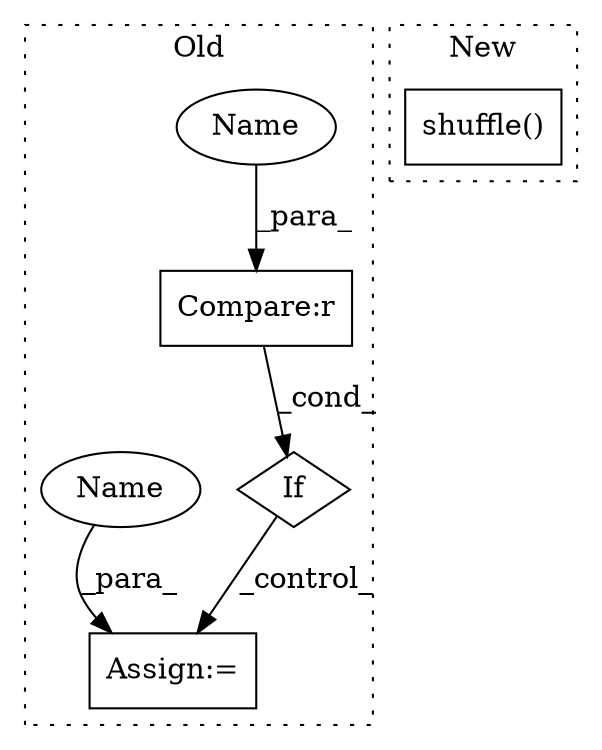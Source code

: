 digraph G {
subgraph cluster0 {
1 [label="If" a="96" s="3128" l="3" shape="diamond"];
3 [label="Assign:=" a="68" s="3183" l="3" shape="box"];
4 [label="Compare:r" a="40" s="3131" l="20" shape="box"];
5 [label="Name" a="87" s="3131" l="8" shape="ellipse"];
6 [label="Name" a="87" s="3186" l="8" shape="ellipse"];
label = "Old";
style="dotted";
}
subgraph cluster1 {
2 [label="shuffle()" a="75" s="6152,6178" l="15,1" shape="box"];
label = "New";
style="dotted";
}
1 -> 3 [label="_control_"];
4 -> 1 [label="_cond_"];
5 -> 4 [label="_para_"];
6 -> 3 [label="_para_"];
}